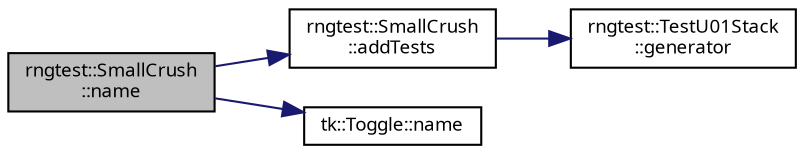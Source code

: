digraph "rngtest::SmallCrush::name"
{
 // INTERACTIVE_SVG=YES
  bgcolor="transparent";
  edge [fontname="sans-serif",fontsize="9",labelfontname="sans-serif",labelfontsize="9"];
  node [fontname="sans-serif",fontsize="9",shape=record];
  rankdir="LR";
  Node1 [label="rngtest::SmallCrush\l::name",height=0.2,width=0.4,color="black", fillcolor="grey75", style="filled", fontcolor="black"];
  Node1 -> Node2 [color="midnightblue",fontsize="9",style="solid",fontname="sans-serif"];
  Node2 [label="rngtest::SmallCrush\l::addTests",height=0.2,width=0.4,color="black",URL="$classrngtest_1_1_small_crush.html#a977c8fd7783914db926c2e1a5e387f23",tooltip="Add statistical tests to battery. "];
  Node2 -> Node3 [color="midnightblue",fontsize="9",style="solid",fontname="sans-serif"];
  Node3 [label="rngtest::TestU01Stack\l::generator",height=0.2,width=0.4,color="black",URL="$classrngtest_1_1_test_u01_stack.html#a41ca68cd52407ab2e2689d18b5bb07cd",tooltip="Find RNG properties based on RNG id. "];
  Node1 -> Node4 [color="midnightblue",fontsize="9",style="solid",fontname="sans-serif"];
  Node4 [label="tk::Toggle::name",height=0.2,width=0.4,color="black",URL="$classtk_1_1_toggle.html#a0d14399ea9ad658b21582304168f4747"];
}
